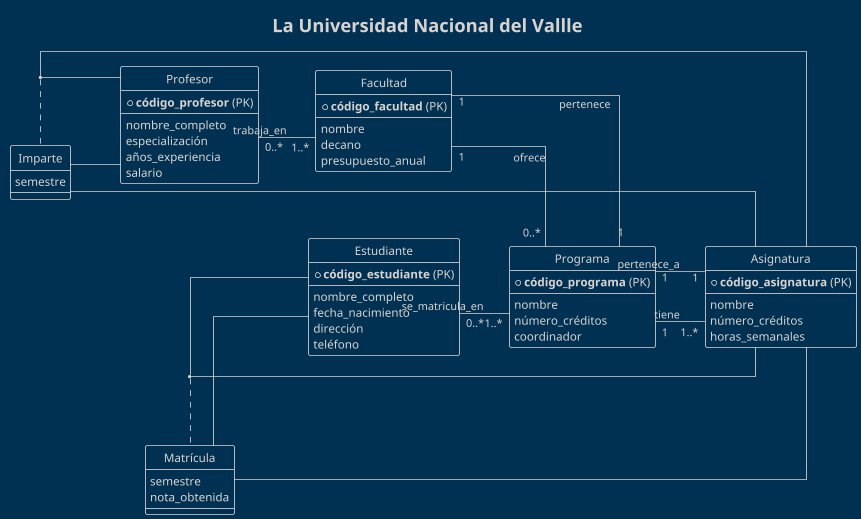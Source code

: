 @startuml Universidad
title La Universidad Nacional del Vallle
!theme blueprint
skinparam dpi 80
skinparam linetype ortho
skinparam ranksep 60
skinparam nodesep 80
left to right direction
hide circle

' --- Entidades ---
entity "Facultad" as Facultad {
  + **código_facultad** (PK)
  --
  nombre
  decano
  presupuesto_anual
}

entity "Programa" as Programa {
  + **código_programa** (PK)
  --
  nombre
  número_créditos
  coordinador
}

entity "Profesor" as Profesor {
  + **código_profesor** (PK)
  --
  nombre_completo
  especialización
  años_experiencia
  salario
}

entity "Asignatura" as Asignatura {
  + **código_asignatura** (PK)
  --
  nombre
  número_créditos
  horas_semanales
}

entity "Estudiante" as Estudiante {
  + **código_estudiante** (PK)
  --
  nombre_completo
  fecha_nacimiento
  dirección
  teléfono
}

entity "Imparte" as Imparte {
  semestre
}

entity "Matrícula" as Matricula {
  semestre
  nota_obtenida
}

' --- Relaciones ---
Facultad "1" -- "0..*" Programa : ofrece
Programa "1" -- "1" Facultad : pertenece
Profesor "0..*" -- "1..*" Facultad : trabaja_en
Estudiante "0..*" -- "1..*" Programa : se_matricula_en
Programa "1" -- "1..*" Asignatura : tiene
Asignatura "1" -- "1" Programa : pertenece_a

(Profesor, Asignatura) . Imparte
Imparte -- Profesor
Imparte -- Asignatura

(Estudiante, Asignatura) . Matricula
Matricula -- Estudiante
Matricula -- Asignatura

' Líneas ocultas para mejorar disposición
Facultad -[hidden]-> Programa
Programa -[hidden]-> Asignatura
Profesor -[hidden]-> Facultad
Estudiante -[hidden]-> Programa

@enduml